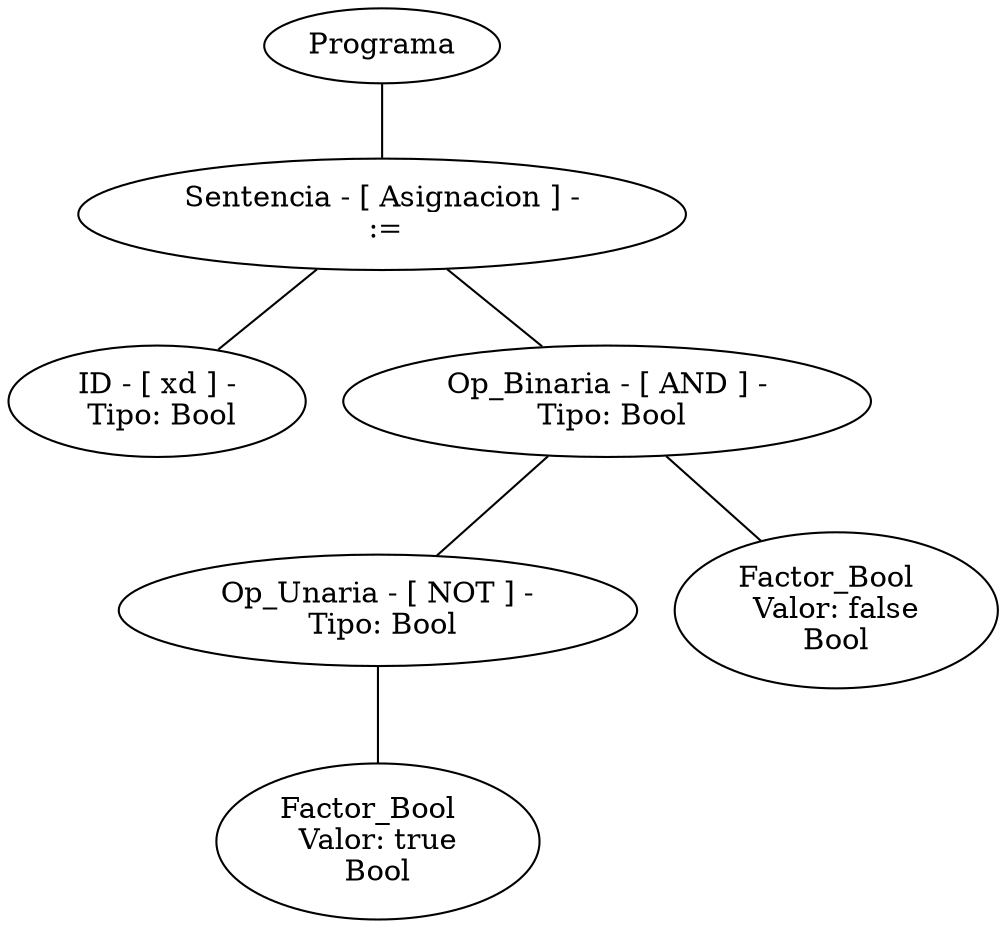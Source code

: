 graph G {nodo_programa[label="Programa"]
nodo_1886055072[label="Sentencia - [ Asignacion ] -
 :="]
nodo_programa--nodo_1886055072
nodo_1889038844[label=" ID - [ xd ] - 
 Tipo: Bool"]
nodo_1886055072--nodo_1889038844
nodo_696088039[label=" Op_Binaria - [ AND ] - 
 Tipo: Bool"]
nodo_1886055072--nodo_696088039
nodo_680288464[label=" Op_Unaria - [ NOT ] - 
 Tipo: Bool"]
nodo_696088039--nodo_680288464
nodo_15414460[label="Factor_Bool  
 Valor: true 
Bool"]
nodo_680288464--nodo_15414460
nodo_712777876[label="Factor_Bool  
 Valor: false 
Bool"]
nodo_696088039--nodo_712777876
}
